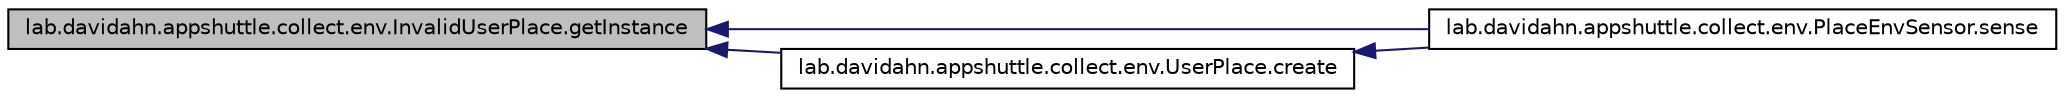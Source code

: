 digraph G
{
 // INTERACTIVE_SVG=YES
  edge [fontname="Helvetica",fontsize="10",labelfontname="Helvetica",labelfontsize="10"];
  node [fontname="Helvetica",fontsize="10",shape=record];
  rankdir="LR";
  Node1 [label="lab.davidahn.appshuttle.collect.env.InvalidUserPlace.getInstance",height=0.2,width=0.4,color="black", fillcolor="grey75", style="filled" fontcolor="black"];
  Node1 -> Node2 [dir="back",color="midnightblue",fontsize="10",style="solid",fontname="Helvetica"];
  Node2 [label="lab.davidahn.appshuttle.collect.env.PlaceEnvSensor.sense",height=0.2,width=0.4,color="black", fillcolor="white", style="filled",URL="$classlab_1_1davidahn_1_1appshuttle_1_1collect_1_1env_1_1_place_env_sensor.html#ac96c411e6dda6a51c6b5f14f614f1a7c"];
  Node1 -> Node3 [dir="back",color="midnightblue",fontsize="10",style="solid",fontname="Helvetica"];
  Node3 [label="lab.davidahn.appshuttle.collect.env.UserPlace.create",height=0.2,width=0.4,color="black", fillcolor="white", style="filled",URL="$classlab_1_1davidahn_1_1appshuttle_1_1collect_1_1env_1_1_user_place.html#a32034708c41f0b6f1423d59948bdbd0d"];
  Node3 -> Node2 [dir="back",color="midnightblue",fontsize="10",style="solid",fontname="Helvetica"];
}
